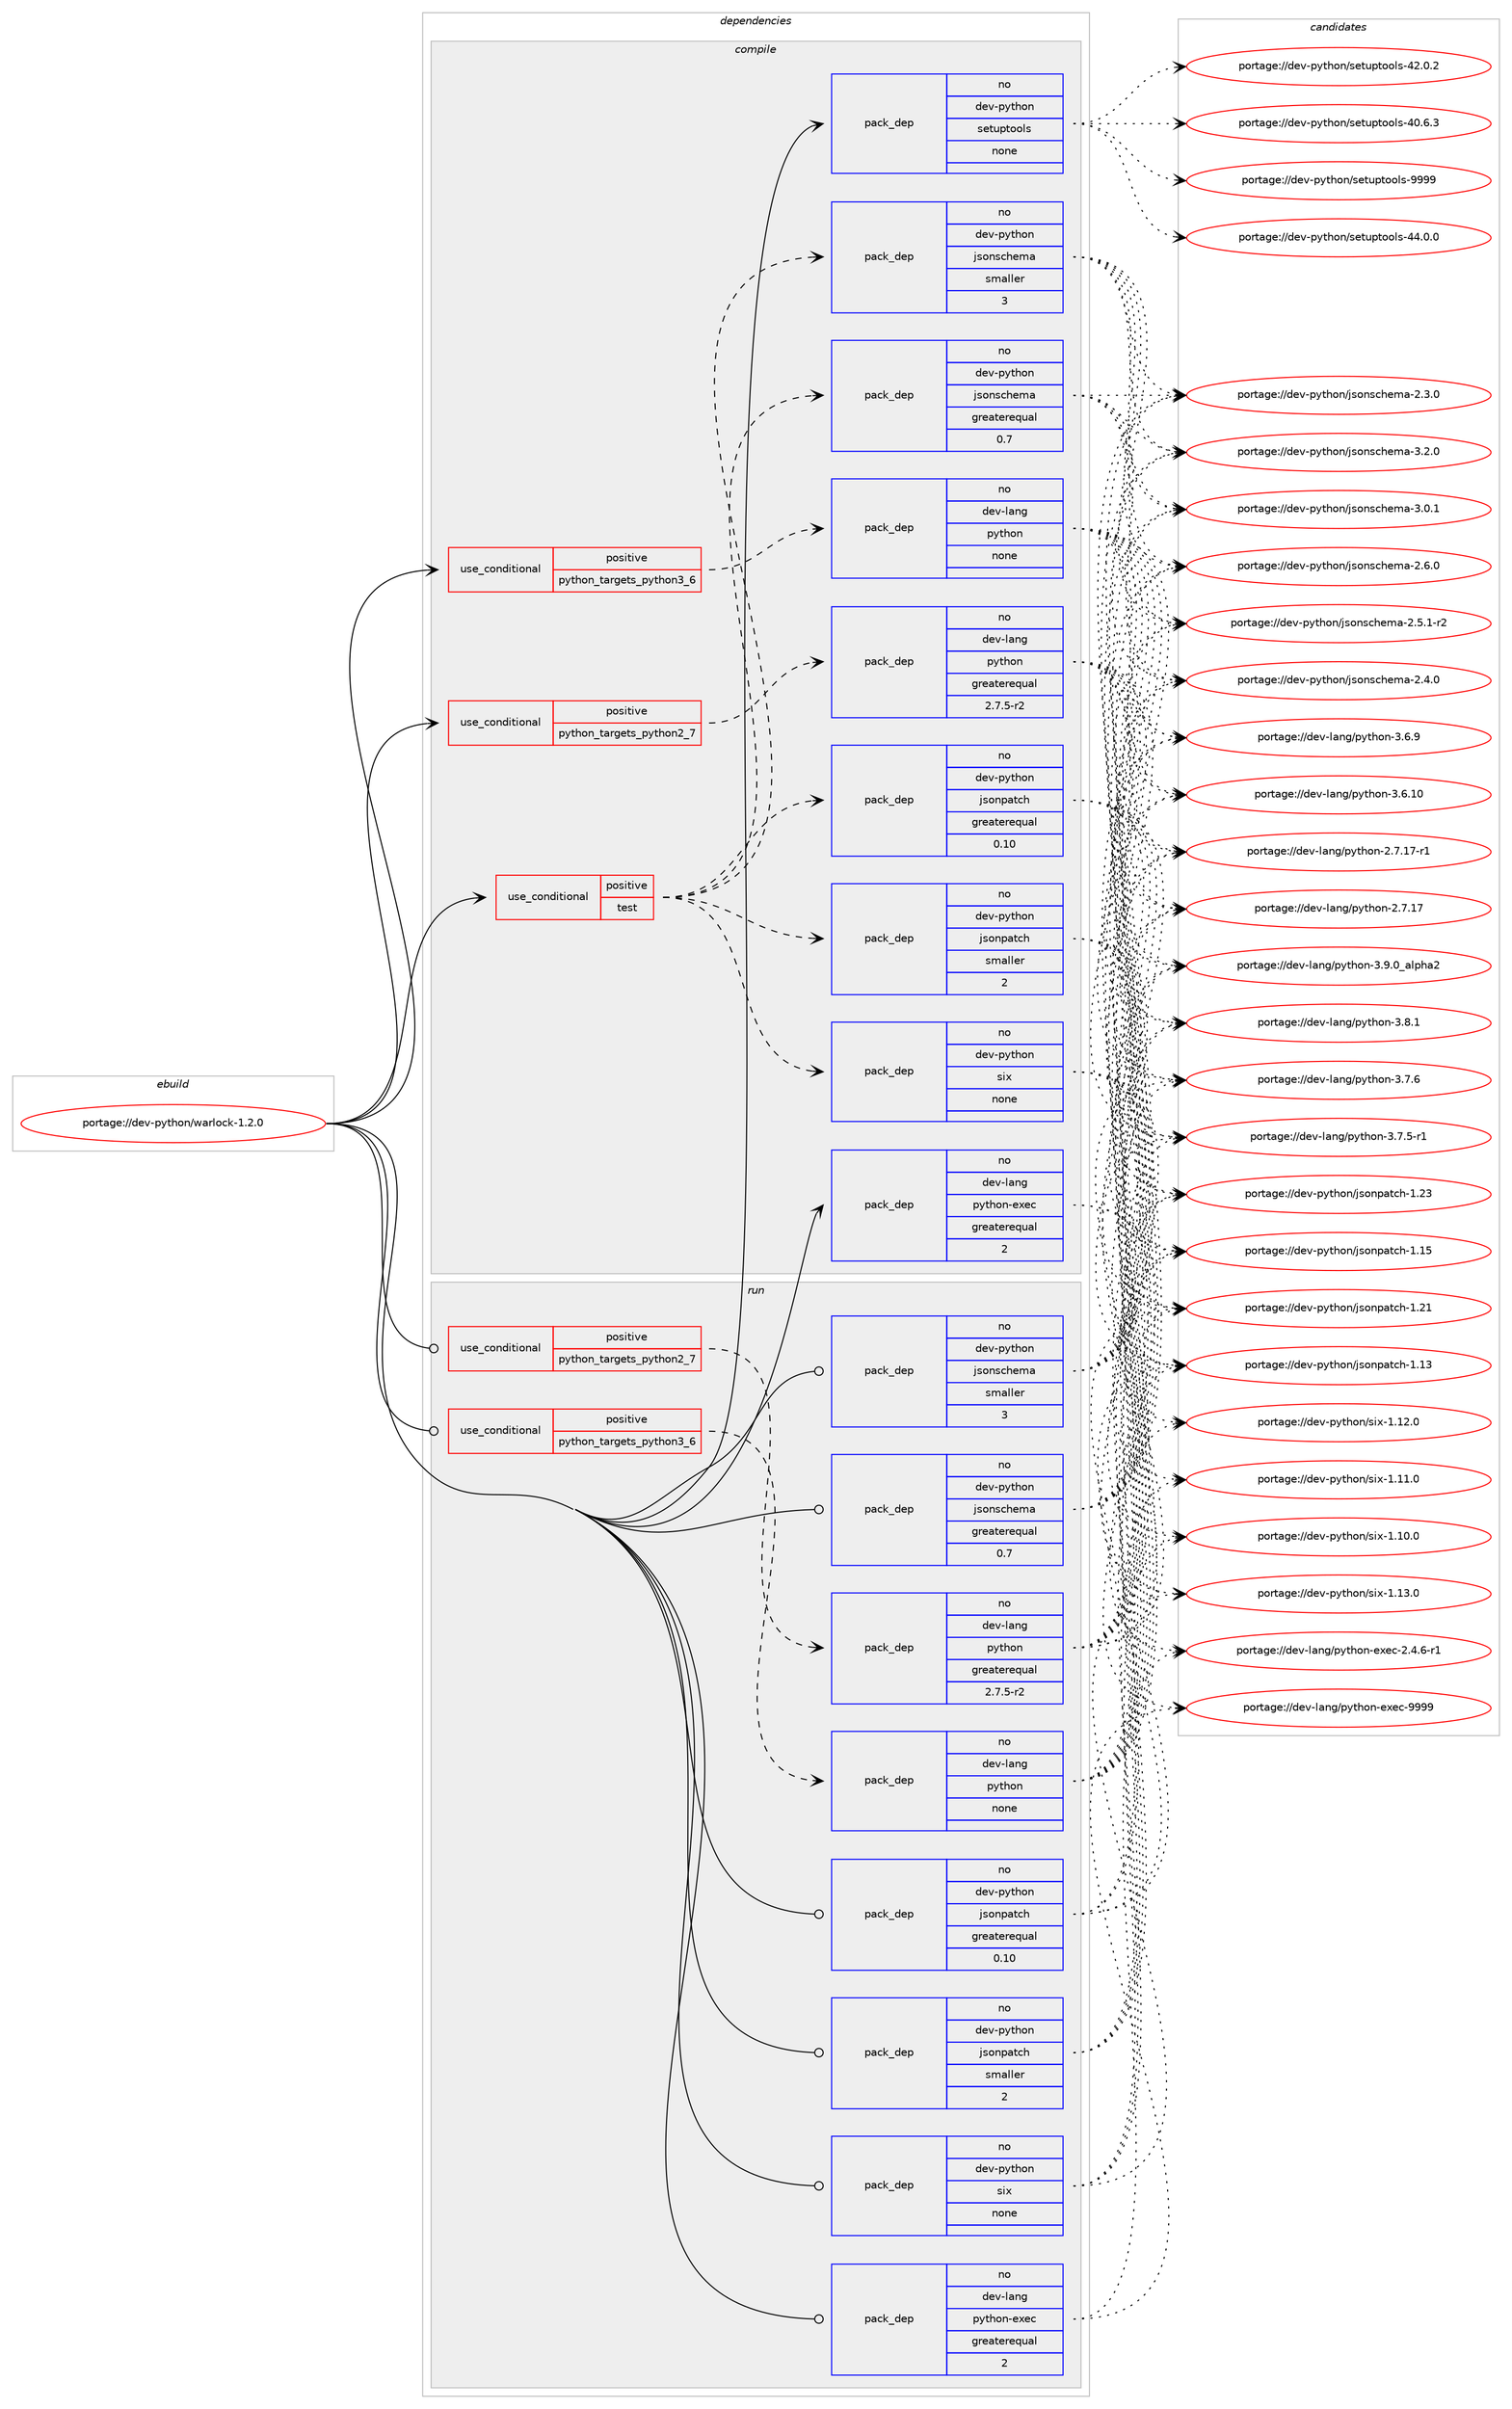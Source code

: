 digraph prolog {

# *************
# Graph options
# *************

newrank=true;
concentrate=true;
compound=true;
graph [rankdir=LR,fontname=Helvetica,fontsize=10,ranksep=1.5];#, ranksep=2.5, nodesep=0.2];
edge  [arrowhead=vee];
node  [fontname=Helvetica,fontsize=10];

# **********
# The ebuild
# **********

subgraph cluster_leftcol {
color=gray;
rank=same;
label=<<i>ebuild</i>>;
id [label="portage://dev-python/warlock-1.2.0", color=red, width=4, href="../dev-python/warlock-1.2.0.svg"];
}

# ****************
# The dependencies
# ****************

subgraph cluster_midcol {
color=gray;
label=<<i>dependencies</i>>;
subgraph cluster_compile {
fillcolor="#eeeeee";
style=filled;
label=<<i>compile</i>>;
subgraph cond103880 {
dependency418747 [label=<<TABLE BORDER="0" CELLBORDER="1" CELLSPACING="0" CELLPADDING="4"><TR><TD ROWSPAN="3" CELLPADDING="10">use_conditional</TD></TR><TR><TD>positive</TD></TR><TR><TD>python_targets_python2_7</TD></TR></TABLE>>, shape=none, color=red];
subgraph pack309986 {
dependency418748 [label=<<TABLE BORDER="0" CELLBORDER="1" CELLSPACING="0" CELLPADDING="4" WIDTH="220"><TR><TD ROWSPAN="6" CELLPADDING="30">pack_dep</TD></TR><TR><TD WIDTH="110">no</TD></TR><TR><TD>dev-lang</TD></TR><TR><TD>python</TD></TR><TR><TD>greaterequal</TD></TR><TR><TD>2.7.5-r2</TD></TR></TABLE>>, shape=none, color=blue];
}
dependency418747:e -> dependency418748:w [weight=20,style="dashed",arrowhead="vee"];
}
id:e -> dependency418747:w [weight=20,style="solid",arrowhead="vee"];
subgraph cond103881 {
dependency418749 [label=<<TABLE BORDER="0" CELLBORDER="1" CELLSPACING="0" CELLPADDING="4"><TR><TD ROWSPAN="3" CELLPADDING="10">use_conditional</TD></TR><TR><TD>positive</TD></TR><TR><TD>python_targets_python3_6</TD></TR></TABLE>>, shape=none, color=red];
subgraph pack309987 {
dependency418750 [label=<<TABLE BORDER="0" CELLBORDER="1" CELLSPACING="0" CELLPADDING="4" WIDTH="220"><TR><TD ROWSPAN="6" CELLPADDING="30">pack_dep</TD></TR><TR><TD WIDTH="110">no</TD></TR><TR><TD>dev-lang</TD></TR><TR><TD>python</TD></TR><TR><TD>none</TD></TR><TR><TD></TD></TR></TABLE>>, shape=none, color=blue];
}
dependency418749:e -> dependency418750:w [weight=20,style="dashed",arrowhead="vee"];
}
id:e -> dependency418749:w [weight=20,style="solid",arrowhead="vee"];
subgraph cond103882 {
dependency418751 [label=<<TABLE BORDER="0" CELLBORDER="1" CELLSPACING="0" CELLPADDING="4"><TR><TD ROWSPAN="3" CELLPADDING="10">use_conditional</TD></TR><TR><TD>positive</TD></TR><TR><TD>test</TD></TR></TABLE>>, shape=none, color=red];
subgraph pack309988 {
dependency418752 [label=<<TABLE BORDER="0" CELLBORDER="1" CELLSPACING="0" CELLPADDING="4" WIDTH="220"><TR><TD ROWSPAN="6" CELLPADDING="30">pack_dep</TD></TR><TR><TD WIDTH="110">no</TD></TR><TR><TD>dev-python</TD></TR><TR><TD>six</TD></TR><TR><TD>none</TD></TR><TR><TD></TD></TR></TABLE>>, shape=none, color=blue];
}
dependency418751:e -> dependency418752:w [weight=20,style="dashed",arrowhead="vee"];
subgraph pack309989 {
dependency418753 [label=<<TABLE BORDER="0" CELLBORDER="1" CELLSPACING="0" CELLPADDING="4" WIDTH="220"><TR><TD ROWSPAN="6" CELLPADDING="30">pack_dep</TD></TR><TR><TD WIDTH="110">no</TD></TR><TR><TD>dev-python</TD></TR><TR><TD>jsonpatch</TD></TR><TR><TD>greaterequal</TD></TR><TR><TD>0.10</TD></TR></TABLE>>, shape=none, color=blue];
}
dependency418751:e -> dependency418753:w [weight=20,style="dashed",arrowhead="vee"];
subgraph pack309990 {
dependency418754 [label=<<TABLE BORDER="0" CELLBORDER="1" CELLSPACING="0" CELLPADDING="4" WIDTH="220"><TR><TD ROWSPAN="6" CELLPADDING="30">pack_dep</TD></TR><TR><TD WIDTH="110">no</TD></TR><TR><TD>dev-python</TD></TR><TR><TD>jsonpatch</TD></TR><TR><TD>smaller</TD></TR><TR><TD>2</TD></TR></TABLE>>, shape=none, color=blue];
}
dependency418751:e -> dependency418754:w [weight=20,style="dashed",arrowhead="vee"];
subgraph pack309991 {
dependency418755 [label=<<TABLE BORDER="0" CELLBORDER="1" CELLSPACING="0" CELLPADDING="4" WIDTH="220"><TR><TD ROWSPAN="6" CELLPADDING="30">pack_dep</TD></TR><TR><TD WIDTH="110">no</TD></TR><TR><TD>dev-python</TD></TR><TR><TD>jsonschema</TD></TR><TR><TD>greaterequal</TD></TR><TR><TD>0.7</TD></TR></TABLE>>, shape=none, color=blue];
}
dependency418751:e -> dependency418755:w [weight=20,style="dashed",arrowhead="vee"];
subgraph pack309992 {
dependency418756 [label=<<TABLE BORDER="0" CELLBORDER="1" CELLSPACING="0" CELLPADDING="4" WIDTH="220"><TR><TD ROWSPAN="6" CELLPADDING="30">pack_dep</TD></TR><TR><TD WIDTH="110">no</TD></TR><TR><TD>dev-python</TD></TR><TR><TD>jsonschema</TD></TR><TR><TD>smaller</TD></TR><TR><TD>3</TD></TR></TABLE>>, shape=none, color=blue];
}
dependency418751:e -> dependency418756:w [weight=20,style="dashed",arrowhead="vee"];
}
id:e -> dependency418751:w [weight=20,style="solid",arrowhead="vee"];
subgraph pack309993 {
dependency418757 [label=<<TABLE BORDER="0" CELLBORDER="1" CELLSPACING="0" CELLPADDING="4" WIDTH="220"><TR><TD ROWSPAN="6" CELLPADDING="30">pack_dep</TD></TR><TR><TD WIDTH="110">no</TD></TR><TR><TD>dev-lang</TD></TR><TR><TD>python-exec</TD></TR><TR><TD>greaterequal</TD></TR><TR><TD>2</TD></TR></TABLE>>, shape=none, color=blue];
}
id:e -> dependency418757:w [weight=20,style="solid",arrowhead="vee"];
subgraph pack309994 {
dependency418758 [label=<<TABLE BORDER="0" CELLBORDER="1" CELLSPACING="0" CELLPADDING="4" WIDTH="220"><TR><TD ROWSPAN="6" CELLPADDING="30">pack_dep</TD></TR><TR><TD WIDTH="110">no</TD></TR><TR><TD>dev-python</TD></TR><TR><TD>setuptools</TD></TR><TR><TD>none</TD></TR><TR><TD></TD></TR></TABLE>>, shape=none, color=blue];
}
id:e -> dependency418758:w [weight=20,style="solid",arrowhead="vee"];
}
subgraph cluster_compileandrun {
fillcolor="#eeeeee";
style=filled;
label=<<i>compile and run</i>>;
}
subgraph cluster_run {
fillcolor="#eeeeee";
style=filled;
label=<<i>run</i>>;
subgraph cond103883 {
dependency418759 [label=<<TABLE BORDER="0" CELLBORDER="1" CELLSPACING="0" CELLPADDING="4"><TR><TD ROWSPAN="3" CELLPADDING="10">use_conditional</TD></TR><TR><TD>positive</TD></TR><TR><TD>python_targets_python2_7</TD></TR></TABLE>>, shape=none, color=red];
subgraph pack309995 {
dependency418760 [label=<<TABLE BORDER="0" CELLBORDER="1" CELLSPACING="0" CELLPADDING="4" WIDTH="220"><TR><TD ROWSPAN="6" CELLPADDING="30">pack_dep</TD></TR><TR><TD WIDTH="110">no</TD></TR><TR><TD>dev-lang</TD></TR><TR><TD>python</TD></TR><TR><TD>greaterequal</TD></TR><TR><TD>2.7.5-r2</TD></TR></TABLE>>, shape=none, color=blue];
}
dependency418759:e -> dependency418760:w [weight=20,style="dashed",arrowhead="vee"];
}
id:e -> dependency418759:w [weight=20,style="solid",arrowhead="odot"];
subgraph cond103884 {
dependency418761 [label=<<TABLE BORDER="0" CELLBORDER="1" CELLSPACING="0" CELLPADDING="4"><TR><TD ROWSPAN="3" CELLPADDING="10">use_conditional</TD></TR><TR><TD>positive</TD></TR><TR><TD>python_targets_python3_6</TD></TR></TABLE>>, shape=none, color=red];
subgraph pack309996 {
dependency418762 [label=<<TABLE BORDER="0" CELLBORDER="1" CELLSPACING="0" CELLPADDING="4" WIDTH="220"><TR><TD ROWSPAN="6" CELLPADDING="30">pack_dep</TD></TR><TR><TD WIDTH="110">no</TD></TR><TR><TD>dev-lang</TD></TR><TR><TD>python</TD></TR><TR><TD>none</TD></TR><TR><TD></TD></TR></TABLE>>, shape=none, color=blue];
}
dependency418761:e -> dependency418762:w [weight=20,style="dashed",arrowhead="vee"];
}
id:e -> dependency418761:w [weight=20,style="solid",arrowhead="odot"];
subgraph pack309997 {
dependency418763 [label=<<TABLE BORDER="0" CELLBORDER="1" CELLSPACING="0" CELLPADDING="4" WIDTH="220"><TR><TD ROWSPAN="6" CELLPADDING="30">pack_dep</TD></TR><TR><TD WIDTH="110">no</TD></TR><TR><TD>dev-lang</TD></TR><TR><TD>python-exec</TD></TR><TR><TD>greaterequal</TD></TR><TR><TD>2</TD></TR></TABLE>>, shape=none, color=blue];
}
id:e -> dependency418763:w [weight=20,style="solid",arrowhead="odot"];
subgraph pack309998 {
dependency418764 [label=<<TABLE BORDER="0" CELLBORDER="1" CELLSPACING="0" CELLPADDING="4" WIDTH="220"><TR><TD ROWSPAN="6" CELLPADDING="30">pack_dep</TD></TR><TR><TD WIDTH="110">no</TD></TR><TR><TD>dev-python</TD></TR><TR><TD>jsonpatch</TD></TR><TR><TD>greaterequal</TD></TR><TR><TD>0.10</TD></TR></TABLE>>, shape=none, color=blue];
}
id:e -> dependency418764:w [weight=20,style="solid",arrowhead="odot"];
subgraph pack309999 {
dependency418765 [label=<<TABLE BORDER="0" CELLBORDER="1" CELLSPACING="0" CELLPADDING="4" WIDTH="220"><TR><TD ROWSPAN="6" CELLPADDING="30">pack_dep</TD></TR><TR><TD WIDTH="110">no</TD></TR><TR><TD>dev-python</TD></TR><TR><TD>jsonpatch</TD></TR><TR><TD>smaller</TD></TR><TR><TD>2</TD></TR></TABLE>>, shape=none, color=blue];
}
id:e -> dependency418765:w [weight=20,style="solid",arrowhead="odot"];
subgraph pack310000 {
dependency418766 [label=<<TABLE BORDER="0" CELLBORDER="1" CELLSPACING="0" CELLPADDING="4" WIDTH="220"><TR><TD ROWSPAN="6" CELLPADDING="30">pack_dep</TD></TR><TR><TD WIDTH="110">no</TD></TR><TR><TD>dev-python</TD></TR><TR><TD>jsonschema</TD></TR><TR><TD>greaterequal</TD></TR><TR><TD>0.7</TD></TR></TABLE>>, shape=none, color=blue];
}
id:e -> dependency418766:w [weight=20,style="solid",arrowhead="odot"];
subgraph pack310001 {
dependency418767 [label=<<TABLE BORDER="0" CELLBORDER="1" CELLSPACING="0" CELLPADDING="4" WIDTH="220"><TR><TD ROWSPAN="6" CELLPADDING="30">pack_dep</TD></TR><TR><TD WIDTH="110">no</TD></TR><TR><TD>dev-python</TD></TR><TR><TD>jsonschema</TD></TR><TR><TD>smaller</TD></TR><TR><TD>3</TD></TR></TABLE>>, shape=none, color=blue];
}
id:e -> dependency418767:w [weight=20,style="solid",arrowhead="odot"];
subgraph pack310002 {
dependency418768 [label=<<TABLE BORDER="0" CELLBORDER="1" CELLSPACING="0" CELLPADDING="4" WIDTH="220"><TR><TD ROWSPAN="6" CELLPADDING="30">pack_dep</TD></TR><TR><TD WIDTH="110">no</TD></TR><TR><TD>dev-python</TD></TR><TR><TD>six</TD></TR><TR><TD>none</TD></TR><TR><TD></TD></TR></TABLE>>, shape=none, color=blue];
}
id:e -> dependency418768:w [weight=20,style="solid",arrowhead="odot"];
}
}

# **************
# The candidates
# **************

subgraph cluster_choices {
rank=same;
color=gray;
label=<<i>candidates</i>>;

subgraph choice309986 {
color=black;
nodesep=1;
choice10010111845108971101034711212111610411111045514657464895971081121049750 [label="portage://dev-lang/python-3.9.0_alpha2", color=red, width=4,href="../dev-lang/python-3.9.0_alpha2.svg"];
choice100101118451089711010347112121116104111110455146564649 [label="portage://dev-lang/python-3.8.1", color=red, width=4,href="../dev-lang/python-3.8.1.svg"];
choice100101118451089711010347112121116104111110455146554654 [label="portage://dev-lang/python-3.7.6", color=red, width=4,href="../dev-lang/python-3.7.6.svg"];
choice1001011184510897110103471121211161041111104551465546534511449 [label="portage://dev-lang/python-3.7.5-r1", color=red, width=4,href="../dev-lang/python-3.7.5-r1.svg"];
choice100101118451089711010347112121116104111110455146544657 [label="portage://dev-lang/python-3.6.9", color=red, width=4,href="../dev-lang/python-3.6.9.svg"];
choice10010111845108971101034711212111610411111045514654464948 [label="portage://dev-lang/python-3.6.10", color=red, width=4,href="../dev-lang/python-3.6.10.svg"];
choice100101118451089711010347112121116104111110455046554649554511449 [label="portage://dev-lang/python-2.7.17-r1", color=red, width=4,href="../dev-lang/python-2.7.17-r1.svg"];
choice10010111845108971101034711212111610411111045504655464955 [label="portage://dev-lang/python-2.7.17", color=red, width=4,href="../dev-lang/python-2.7.17.svg"];
dependency418748:e -> choice10010111845108971101034711212111610411111045514657464895971081121049750:w [style=dotted,weight="100"];
dependency418748:e -> choice100101118451089711010347112121116104111110455146564649:w [style=dotted,weight="100"];
dependency418748:e -> choice100101118451089711010347112121116104111110455146554654:w [style=dotted,weight="100"];
dependency418748:e -> choice1001011184510897110103471121211161041111104551465546534511449:w [style=dotted,weight="100"];
dependency418748:e -> choice100101118451089711010347112121116104111110455146544657:w [style=dotted,weight="100"];
dependency418748:e -> choice10010111845108971101034711212111610411111045514654464948:w [style=dotted,weight="100"];
dependency418748:e -> choice100101118451089711010347112121116104111110455046554649554511449:w [style=dotted,weight="100"];
dependency418748:e -> choice10010111845108971101034711212111610411111045504655464955:w [style=dotted,weight="100"];
}
subgraph choice309987 {
color=black;
nodesep=1;
choice10010111845108971101034711212111610411111045514657464895971081121049750 [label="portage://dev-lang/python-3.9.0_alpha2", color=red, width=4,href="../dev-lang/python-3.9.0_alpha2.svg"];
choice100101118451089711010347112121116104111110455146564649 [label="portage://dev-lang/python-3.8.1", color=red, width=4,href="../dev-lang/python-3.8.1.svg"];
choice100101118451089711010347112121116104111110455146554654 [label="portage://dev-lang/python-3.7.6", color=red, width=4,href="../dev-lang/python-3.7.6.svg"];
choice1001011184510897110103471121211161041111104551465546534511449 [label="portage://dev-lang/python-3.7.5-r1", color=red, width=4,href="../dev-lang/python-3.7.5-r1.svg"];
choice100101118451089711010347112121116104111110455146544657 [label="portage://dev-lang/python-3.6.9", color=red, width=4,href="../dev-lang/python-3.6.9.svg"];
choice10010111845108971101034711212111610411111045514654464948 [label="portage://dev-lang/python-3.6.10", color=red, width=4,href="../dev-lang/python-3.6.10.svg"];
choice100101118451089711010347112121116104111110455046554649554511449 [label="portage://dev-lang/python-2.7.17-r1", color=red, width=4,href="../dev-lang/python-2.7.17-r1.svg"];
choice10010111845108971101034711212111610411111045504655464955 [label="portage://dev-lang/python-2.7.17", color=red, width=4,href="../dev-lang/python-2.7.17.svg"];
dependency418750:e -> choice10010111845108971101034711212111610411111045514657464895971081121049750:w [style=dotted,weight="100"];
dependency418750:e -> choice100101118451089711010347112121116104111110455146564649:w [style=dotted,weight="100"];
dependency418750:e -> choice100101118451089711010347112121116104111110455146554654:w [style=dotted,weight="100"];
dependency418750:e -> choice1001011184510897110103471121211161041111104551465546534511449:w [style=dotted,weight="100"];
dependency418750:e -> choice100101118451089711010347112121116104111110455146544657:w [style=dotted,weight="100"];
dependency418750:e -> choice10010111845108971101034711212111610411111045514654464948:w [style=dotted,weight="100"];
dependency418750:e -> choice100101118451089711010347112121116104111110455046554649554511449:w [style=dotted,weight="100"];
dependency418750:e -> choice10010111845108971101034711212111610411111045504655464955:w [style=dotted,weight="100"];
}
subgraph choice309988 {
color=black;
nodesep=1;
choice100101118451121211161041111104711510512045494649514648 [label="portage://dev-python/six-1.13.0", color=red, width=4,href="../dev-python/six-1.13.0.svg"];
choice100101118451121211161041111104711510512045494649504648 [label="portage://dev-python/six-1.12.0", color=red, width=4,href="../dev-python/six-1.12.0.svg"];
choice100101118451121211161041111104711510512045494649494648 [label="portage://dev-python/six-1.11.0", color=red, width=4,href="../dev-python/six-1.11.0.svg"];
choice100101118451121211161041111104711510512045494649484648 [label="portage://dev-python/six-1.10.0", color=red, width=4,href="../dev-python/six-1.10.0.svg"];
dependency418752:e -> choice100101118451121211161041111104711510512045494649514648:w [style=dotted,weight="100"];
dependency418752:e -> choice100101118451121211161041111104711510512045494649504648:w [style=dotted,weight="100"];
dependency418752:e -> choice100101118451121211161041111104711510512045494649494648:w [style=dotted,weight="100"];
dependency418752:e -> choice100101118451121211161041111104711510512045494649484648:w [style=dotted,weight="100"];
}
subgraph choice309989 {
color=black;
nodesep=1;
choice100101118451121211161041111104710611511111011297116991044549465051 [label="portage://dev-python/jsonpatch-1.23", color=red, width=4,href="../dev-python/jsonpatch-1.23.svg"];
choice100101118451121211161041111104710611511111011297116991044549465049 [label="portage://dev-python/jsonpatch-1.21", color=red, width=4,href="../dev-python/jsonpatch-1.21.svg"];
choice100101118451121211161041111104710611511111011297116991044549464953 [label="portage://dev-python/jsonpatch-1.15", color=red, width=4,href="../dev-python/jsonpatch-1.15.svg"];
choice100101118451121211161041111104710611511111011297116991044549464951 [label="portage://dev-python/jsonpatch-1.13", color=red, width=4,href="../dev-python/jsonpatch-1.13.svg"];
dependency418753:e -> choice100101118451121211161041111104710611511111011297116991044549465051:w [style=dotted,weight="100"];
dependency418753:e -> choice100101118451121211161041111104710611511111011297116991044549465049:w [style=dotted,weight="100"];
dependency418753:e -> choice100101118451121211161041111104710611511111011297116991044549464953:w [style=dotted,weight="100"];
dependency418753:e -> choice100101118451121211161041111104710611511111011297116991044549464951:w [style=dotted,weight="100"];
}
subgraph choice309990 {
color=black;
nodesep=1;
choice100101118451121211161041111104710611511111011297116991044549465051 [label="portage://dev-python/jsonpatch-1.23", color=red, width=4,href="../dev-python/jsonpatch-1.23.svg"];
choice100101118451121211161041111104710611511111011297116991044549465049 [label="portage://dev-python/jsonpatch-1.21", color=red, width=4,href="../dev-python/jsonpatch-1.21.svg"];
choice100101118451121211161041111104710611511111011297116991044549464953 [label="portage://dev-python/jsonpatch-1.15", color=red, width=4,href="../dev-python/jsonpatch-1.15.svg"];
choice100101118451121211161041111104710611511111011297116991044549464951 [label="portage://dev-python/jsonpatch-1.13", color=red, width=4,href="../dev-python/jsonpatch-1.13.svg"];
dependency418754:e -> choice100101118451121211161041111104710611511111011297116991044549465051:w [style=dotted,weight="100"];
dependency418754:e -> choice100101118451121211161041111104710611511111011297116991044549465049:w [style=dotted,weight="100"];
dependency418754:e -> choice100101118451121211161041111104710611511111011297116991044549464953:w [style=dotted,weight="100"];
dependency418754:e -> choice100101118451121211161041111104710611511111011297116991044549464951:w [style=dotted,weight="100"];
}
subgraph choice309991 {
color=black;
nodesep=1;
choice10010111845112121116104111110471061151111101159910410110997455146504648 [label="portage://dev-python/jsonschema-3.2.0", color=red, width=4,href="../dev-python/jsonschema-3.2.0.svg"];
choice10010111845112121116104111110471061151111101159910410110997455146484649 [label="portage://dev-python/jsonschema-3.0.1", color=red, width=4,href="../dev-python/jsonschema-3.0.1.svg"];
choice10010111845112121116104111110471061151111101159910410110997455046544648 [label="portage://dev-python/jsonschema-2.6.0", color=red, width=4,href="../dev-python/jsonschema-2.6.0.svg"];
choice100101118451121211161041111104710611511111011599104101109974550465346494511450 [label="portage://dev-python/jsonschema-2.5.1-r2", color=red, width=4,href="../dev-python/jsonschema-2.5.1-r2.svg"];
choice10010111845112121116104111110471061151111101159910410110997455046524648 [label="portage://dev-python/jsonschema-2.4.0", color=red, width=4,href="../dev-python/jsonschema-2.4.0.svg"];
choice10010111845112121116104111110471061151111101159910410110997455046514648 [label="portage://dev-python/jsonschema-2.3.0", color=red, width=4,href="../dev-python/jsonschema-2.3.0.svg"];
dependency418755:e -> choice10010111845112121116104111110471061151111101159910410110997455146504648:w [style=dotted,weight="100"];
dependency418755:e -> choice10010111845112121116104111110471061151111101159910410110997455146484649:w [style=dotted,weight="100"];
dependency418755:e -> choice10010111845112121116104111110471061151111101159910410110997455046544648:w [style=dotted,weight="100"];
dependency418755:e -> choice100101118451121211161041111104710611511111011599104101109974550465346494511450:w [style=dotted,weight="100"];
dependency418755:e -> choice10010111845112121116104111110471061151111101159910410110997455046524648:w [style=dotted,weight="100"];
dependency418755:e -> choice10010111845112121116104111110471061151111101159910410110997455046514648:w [style=dotted,weight="100"];
}
subgraph choice309992 {
color=black;
nodesep=1;
choice10010111845112121116104111110471061151111101159910410110997455146504648 [label="portage://dev-python/jsonschema-3.2.0", color=red, width=4,href="../dev-python/jsonschema-3.2.0.svg"];
choice10010111845112121116104111110471061151111101159910410110997455146484649 [label="portage://dev-python/jsonschema-3.0.1", color=red, width=4,href="../dev-python/jsonschema-3.0.1.svg"];
choice10010111845112121116104111110471061151111101159910410110997455046544648 [label="portage://dev-python/jsonschema-2.6.0", color=red, width=4,href="../dev-python/jsonschema-2.6.0.svg"];
choice100101118451121211161041111104710611511111011599104101109974550465346494511450 [label="portage://dev-python/jsonschema-2.5.1-r2", color=red, width=4,href="../dev-python/jsonschema-2.5.1-r2.svg"];
choice10010111845112121116104111110471061151111101159910410110997455046524648 [label="portage://dev-python/jsonschema-2.4.0", color=red, width=4,href="../dev-python/jsonschema-2.4.0.svg"];
choice10010111845112121116104111110471061151111101159910410110997455046514648 [label="portage://dev-python/jsonschema-2.3.0", color=red, width=4,href="../dev-python/jsonschema-2.3.0.svg"];
dependency418756:e -> choice10010111845112121116104111110471061151111101159910410110997455146504648:w [style=dotted,weight="100"];
dependency418756:e -> choice10010111845112121116104111110471061151111101159910410110997455146484649:w [style=dotted,weight="100"];
dependency418756:e -> choice10010111845112121116104111110471061151111101159910410110997455046544648:w [style=dotted,weight="100"];
dependency418756:e -> choice100101118451121211161041111104710611511111011599104101109974550465346494511450:w [style=dotted,weight="100"];
dependency418756:e -> choice10010111845112121116104111110471061151111101159910410110997455046524648:w [style=dotted,weight="100"];
dependency418756:e -> choice10010111845112121116104111110471061151111101159910410110997455046514648:w [style=dotted,weight="100"];
}
subgraph choice309993 {
color=black;
nodesep=1;
choice10010111845108971101034711212111610411111045101120101994557575757 [label="portage://dev-lang/python-exec-9999", color=red, width=4,href="../dev-lang/python-exec-9999.svg"];
choice10010111845108971101034711212111610411111045101120101994550465246544511449 [label="portage://dev-lang/python-exec-2.4.6-r1", color=red, width=4,href="../dev-lang/python-exec-2.4.6-r1.svg"];
dependency418757:e -> choice10010111845108971101034711212111610411111045101120101994557575757:w [style=dotted,weight="100"];
dependency418757:e -> choice10010111845108971101034711212111610411111045101120101994550465246544511449:w [style=dotted,weight="100"];
}
subgraph choice309994 {
color=black;
nodesep=1;
choice10010111845112121116104111110471151011161171121161111111081154557575757 [label="portage://dev-python/setuptools-9999", color=red, width=4,href="../dev-python/setuptools-9999.svg"];
choice100101118451121211161041111104711510111611711211611111110811545525246484648 [label="portage://dev-python/setuptools-44.0.0", color=red, width=4,href="../dev-python/setuptools-44.0.0.svg"];
choice100101118451121211161041111104711510111611711211611111110811545525046484650 [label="portage://dev-python/setuptools-42.0.2", color=red, width=4,href="../dev-python/setuptools-42.0.2.svg"];
choice100101118451121211161041111104711510111611711211611111110811545524846544651 [label="portage://dev-python/setuptools-40.6.3", color=red, width=4,href="../dev-python/setuptools-40.6.3.svg"];
dependency418758:e -> choice10010111845112121116104111110471151011161171121161111111081154557575757:w [style=dotted,weight="100"];
dependency418758:e -> choice100101118451121211161041111104711510111611711211611111110811545525246484648:w [style=dotted,weight="100"];
dependency418758:e -> choice100101118451121211161041111104711510111611711211611111110811545525046484650:w [style=dotted,weight="100"];
dependency418758:e -> choice100101118451121211161041111104711510111611711211611111110811545524846544651:w [style=dotted,weight="100"];
}
subgraph choice309995 {
color=black;
nodesep=1;
choice10010111845108971101034711212111610411111045514657464895971081121049750 [label="portage://dev-lang/python-3.9.0_alpha2", color=red, width=4,href="../dev-lang/python-3.9.0_alpha2.svg"];
choice100101118451089711010347112121116104111110455146564649 [label="portage://dev-lang/python-3.8.1", color=red, width=4,href="../dev-lang/python-3.8.1.svg"];
choice100101118451089711010347112121116104111110455146554654 [label="portage://dev-lang/python-3.7.6", color=red, width=4,href="../dev-lang/python-3.7.6.svg"];
choice1001011184510897110103471121211161041111104551465546534511449 [label="portage://dev-lang/python-3.7.5-r1", color=red, width=4,href="../dev-lang/python-3.7.5-r1.svg"];
choice100101118451089711010347112121116104111110455146544657 [label="portage://dev-lang/python-3.6.9", color=red, width=4,href="../dev-lang/python-3.6.9.svg"];
choice10010111845108971101034711212111610411111045514654464948 [label="portage://dev-lang/python-3.6.10", color=red, width=4,href="../dev-lang/python-3.6.10.svg"];
choice100101118451089711010347112121116104111110455046554649554511449 [label="portage://dev-lang/python-2.7.17-r1", color=red, width=4,href="../dev-lang/python-2.7.17-r1.svg"];
choice10010111845108971101034711212111610411111045504655464955 [label="portage://dev-lang/python-2.7.17", color=red, width=4,href="../dev-lang/python-2.7.17.svg"];
dependency418760:e -> choice10010111845108971101034711212111610411111045514657464895971081121049750:w [style=dotted,weight="100"];
dependency418760:e -> choice100101118451089711010347112121116104111110455146564649:w [style=dotted,weight="100"];
dependency418760:e -> choice100101118451089711010347112121116104111110455146554654:w [style=dotted,weight="100"];
dependency418760:e -> choice1001011184510897110103471121211161041111104551465546534511449:w [style=dotted,weight="100"];
dependency418760:e -> choice100101118451089711010347112121116104111110455146544657:w [style=dotted,weight="100"];
dependency418760:e -> choice10010111845108971101034711212111610411111045514654464948:w [style=dotted,weight="100"];
dependency418760:e -> choice100101118451089711010347112121116104111110455046554649554511449:w [style=dotted,weight="100"];
dependency418760:e -> choice10010111845108971101034711212111610411111045504655464955:w [style=dotted,weight="100"];
}
subgraph choice309996 {
color=black;
nodesep=1;
choice10010111845108971101034711212111610411111045514657464895971081121049750 [label="portage://dev-lang/python-3.9.0_alpha2", color=red, width=4,href="../dev-lang/python-3.9.0_alpha2.svg"];
choice100101118451089711010347112121116104111110455146564649 [label="portage://dev-lang/python-3.8.1", color=red, width=4,href="../dev-lang/python-3.8.1.svg"];
choice100101118451089711010347112121116104111110455146554654 [label="portage://dev-lang/python-3.7.6", color=red, width=4,href="../dev-lang/python-3.7.6.svg"];
choice1001011184510897110103471121211161041111104551465546534511449 [label="portage://dev-lang/python-3.7.5-r1", color=red, width=4,href="../dev-lang/python-3.7.5-r1.svg"];
choice100101118451089711010347112121116104111110455146544657 [label="portage://dev-lang/python-3.6.9", color=red, width=4,href="../dev-lang/python-3.6.9.svg"];
choice10010111845108971101034711212111610411111045514654464948 [label="portage://dev-lang/python-3.6.10", color=red, width=4,href="../dev-lang/python-3.6.10.svg"];
choice100101118451089711010347112121116104111110455046554649554511449 [label="portage://dev-lang/python-2.7.17-r1", color=red, width=4,href="../dev-lang/python-2.7.17-r1.svg"];
choice10010111845108971101034711212111610411111045504655464955 [label="portage://dev-lang/python-2.7.17", color=red, width=4,href="../dev-lang/python-2.7.17.svg"];
dependency418762:e -> choice10010111845108971101034711212111610411111045514657464895971081121049750:w [style=dotted,weight="100"];
dependency418762:e -> choice100101118451089711010347112121116104111110455146564649:w [style=dotted,weight="100"];
dependency418762:e -> choice100101118451089711010347112121116104111110455146554654:w [style=dotted,weight="100"];
dependency418762:e -> choice1001011184510897110103471121211161041111104551465546534511449:w [style=dotted,weight="100"];
dependency418762:e -> choice100101118451089711010347112121116104111110455146544657:w [style=dotted,weight="100"];
dependency418762:e -> choice10010111845108971101034711212111610411111045514654464948:w [style=dotted,weight="100"];
dependency418762:e -> choice100101118451089711010347112121116104111110455046554649554511449:w [style=dotted,weight="100"];
dependency418762:e -> choice10010111845108971101034711212111610411111045504655464955:w [style=dotted,weight="100"];
}
subgraph choice309997 {
color=black;
nodesep=1;
choice10010111845108971101034711212111610411111045101120101994557575757 [label="portage://dev-lang/python-exec-9999", color=red, width=4,href="../dev-lang/python-exec-9999.svg"];
choice10010111845108971101034711212111610411111045101120101994550465246544511449 [label="portage://dev-lang/python-exec-2.4.6-r1", color=red, width=4,href="../dev-lang/python-exec-2.4.6-r1.svg"];
dependency418763:e -> choice10010111845108971101034711212111610411111045101120101994557575757:w [style=dotted,weight="100"];
dependency418763:e -> choice10010111845108971101034711212111610411111045101120101994550465246544511449:w [style=dotted,weight="100"];
}
subgraph choice309998 {
color=black;
nodesep=1;
choice100101118451121211161041111104710611511111011297116991044549465051 [label="portage://dev-python/jsonpatch-1.23", color=red, width=4,href="../dev-python/jsonpatch-1.23.svg"];
choice100101118451121211161041111104710611511111011297116991044549465049 [label="portage://dev-python/jsonpatch-1.21", color=red, width=4,href="../dev-python/jsonpatch-1.21.svg"];
choice100101118451121211161041111104710611511111011297116991044549464953 [label="portage://dev-python/jsonpatch-1.15", color=red, width=4,href="../dev-python/jsonpatch-1.15.svg"];
choice100101118451121211161041111104710611511111011297116991044549464951 [label="portage://dev-python/jsonpatch-1.13", color=red, width=4,href="../dev-python/jsonpatch-1.13.svg"];
dependency418764:e -> choice100101118451121211161041111104710611511111011297116991044549465051:w [style=dotted,weight="100"];
dependency418764:e -> choice100101118451121211161041111104710611511111011297116991044549465049:w [style=dotted,weight="100"];
dependency418764:e -> choice100101118451121211161041111104710611511111011297116991044549464953:w [style=dotted,weight="100"];
dependency418764:e -> choice100101118451121211161041111104710611511111011297116991044549464951:w [style=dotted,weight="100"];
}
subgraph choice309999 {
color=black;
nodesep=1;
choice100101118451121211161041111104710611511111011297116991044549465051 [label="portage://dev-python/jsonpatch-1.23", color=red, width=4,href="../dev-python/jsonpatch-1.23.svg"];
choice100101118451121211161041111104710611511111011297116991044549465049 [label="portage://dev-python/jsonpatch-1.21", color=red, width=4,href="../dev-python/jsonpatch-1.21.svg"];
choice100101118451121211161041111104710611511111011297116991044549464953 [label="portage://dev-python/jsonpatch-1.15", color=red, width=4,href="../dev-python/jsonpatch-1.15.svg"];
choice100101118451121211161041111104710611511111011297116991044549464951 [label="portage://dev-python/jsonpatch-1.13", color=red, width=4,href="../dev-python/jsonpatch-1.13.svg"];
dependency418765:e -> choice100101118451121211161041111104710611511111011297116991044549465051:w [style=dotted,weight="100"];
dependency418765:e -> choice100101118451121211161041111104710611511111011297116991044549465049:w [style=dotted,weight="100"];
dependency418765:e -> choice100101118451121211161041111104710611511111011297116991044549464953:w [style=dotted,weight="100"];
dependency418765:e -> choice100101118451121211161041111104710611511111011297116991044549464951:w [style=dotted,weight="100"];
}
subgraph choice310000 {
color=black;
nodesep=1;
choice10010111845112121116104111110471061151111101159910410110997455146504648 [label="portage://dev-python/jsonschema-3.2.0", color=red, width=4,href="../dev-python/jsonschema-3.2.0.svg"];
choice10010111845112121116104111110471061151111101159910410110997455146484649 [label="portage://dev-python/jsonschema-3.0.1", color=red, width=4,href="../dev-python/jsonschema-3.0.1.svg"];
choice10010111845112121116104111110471061151111101159910410110997455046544648 [label="portage://dev-python/jsonschema-2.6.0", color=red, width=4,href="../dev-python/jsonschema-2.6.0.svg"];
choice100101118451121211161041111104710611511111011599104101109974550465346494511450 [label="portage://dev-python/jsonschema-2.5.1-r2", color=red, width=4,href="../dev-python/jsonschema-2.5.1-r2.svg"];
choice10010111845112121116104111110471061151111101159910410110997455046524648 [label="portage://dev-python/jsonschema-2.4.0", color=red, width=4,href="../dev-python/jsonschema-2.4.0.svg"];
choice10010111845112121116104111110471061151111101159910410110997455046514648 [label="portage://dev-python/jsonschema-2.3.0", color=red, width=4,href="../dev-python/jsonschema-2.3.0.svg"];
dependency418766:e -> choice10010111845112121116104111110471061151111101159910410110997455146504648:w [style=dotted,weight="100"];
dependency418766:e -> choice10010111845112121116104111110471061151111101159910410110997455146484649:w [style=dotted,weight="100"];
dependency418766:e -> choice10010111845112121116104111110471061151111101159910410110997455046544648:w [style=dotted,weight="100"];
dependency418766:e -> choice100101118451121211161041111104710611511111011599104101109974550465346494511450:w [style=dotted,weight="100"];
dependency418766:e -> choice10010111845112121116104111110471061151111101159910410110997455046524648:w [style=dotted,weight="100"];
dependency418766:e -> choice10010111845112121116104111110471061151111101159910410110997455046514648:w [style=dotted,weight="100"];
}
subgraph choice310001 {
color=black;
nodesep=1;
choice10010111845112121116104111110471061151111101159910410110997455146504648 [label="portage://dev-python/jsonschema-3.2.0", color=red, width=4,href="../dev-python/jsonschema-3.2.0.svg"];
choice10010111845112121116104111110471061151111101159910410110997455146484649 [label="portage://dev-python/jsonschema-3.0.1", color=red, width=4,href="../dev-python/jsonschema-3.0.1.svg"];
choice10010111845112121116104111110471061151111101159910410110997455046544648 [label="portage://dev-python/jsonschema-2.6.0", color=red, width=4,href="../dev-python/jsonschema-2.6.0.svg"];
choice100101118451121211161041111104710611511111011599104101109974550465346494511450 [label="portage://dev-python/jsonschema-2.5.1-r2", color=red, width=4,href="../dev-python/jsonschema-2.5.1-r2.svg"];
choice10010111845112121116104111110471061151111101159910410110997455046524648 [label="portage://dev-python/jsonschema-2.4.0", color=red, width=4,href="../dev-python/jsonschema-2.4.0.svg"];
choice10010111845112121116104111110471061151111101159910410110997455046514648 [label="portage://dev-python/jsonschema-2.3.0", color=red, width=4,href="../dev-python/jsonschema-2.3.0.svg"];
dependency418767:e -> choice10010111845112121116104111110471061151111101159910410110997455146504648:w [style=dotted,weight="100"];
dependency418767:e -> choice10010111845112121116104111110471061151111101159910410110997455146484649:w [style=dotted,weight="100"];
dependency418767:e -> choice10010111845112121116104111110471061151111101159910410110997455046544648:w [style=dotted,weight="100"];
dependency418767:e -> choice100101118451121211161041111104710611511111011599104101109974550465346494511450:w [style=dotted,weight="100"];
dependency418767:e -> choice10010111845112121116104111110471061151111101159910410110997455046524648:w [style=dotted,weight="100"];
dependency418767:e -> choice10010111845112121116104111110471061151111101159910410110997455046514648:w [style=dotted,weight="100"];
}
subgraph choice310002 {
color=black;
nodesep=1;
choice100101118451121211161041111104711510512045494649514648 [label="portage://dev-python/six-1.13.0", color=red, width=4,href="../dev-python/six-1.13.0.svg"];
choice100101118451121211161041111104711510512045494649504648 [label="portage://dev-python/six-1.12.0", color=red, width=4,href="../dev-python/six-1.12.0.svg"];
choice100101118451121211161041111104711510512045494649494648 [label="portage://dev-python/six-1.11.0", color=red, width=4,href="../dev-python/six-1.11.0.svg"];
choice100101118451121211161041111104711510512045494649484648 [label="portage://dev-python/six-1.10.0", color=red, width=4,href="../dev-python/six-1.10.0.svg"];
dependency418768:e -> choice100101118451121211161041111104711510512045494649514648:w [style=dotted,weight="100"];
dependency418768:e -> choice100101118451121211161041111104711510512045494649504648:w [style=dotted,weight="100"];
dependency418768:e -> choice100101118451121211161041111104711510512045494649494648:w [style=dotted,weight="100"];
dependency418768:e -> choice100101118451121211161041111104711510512045494649484648:w [style=dotted,weight="100"];
}
}

}
